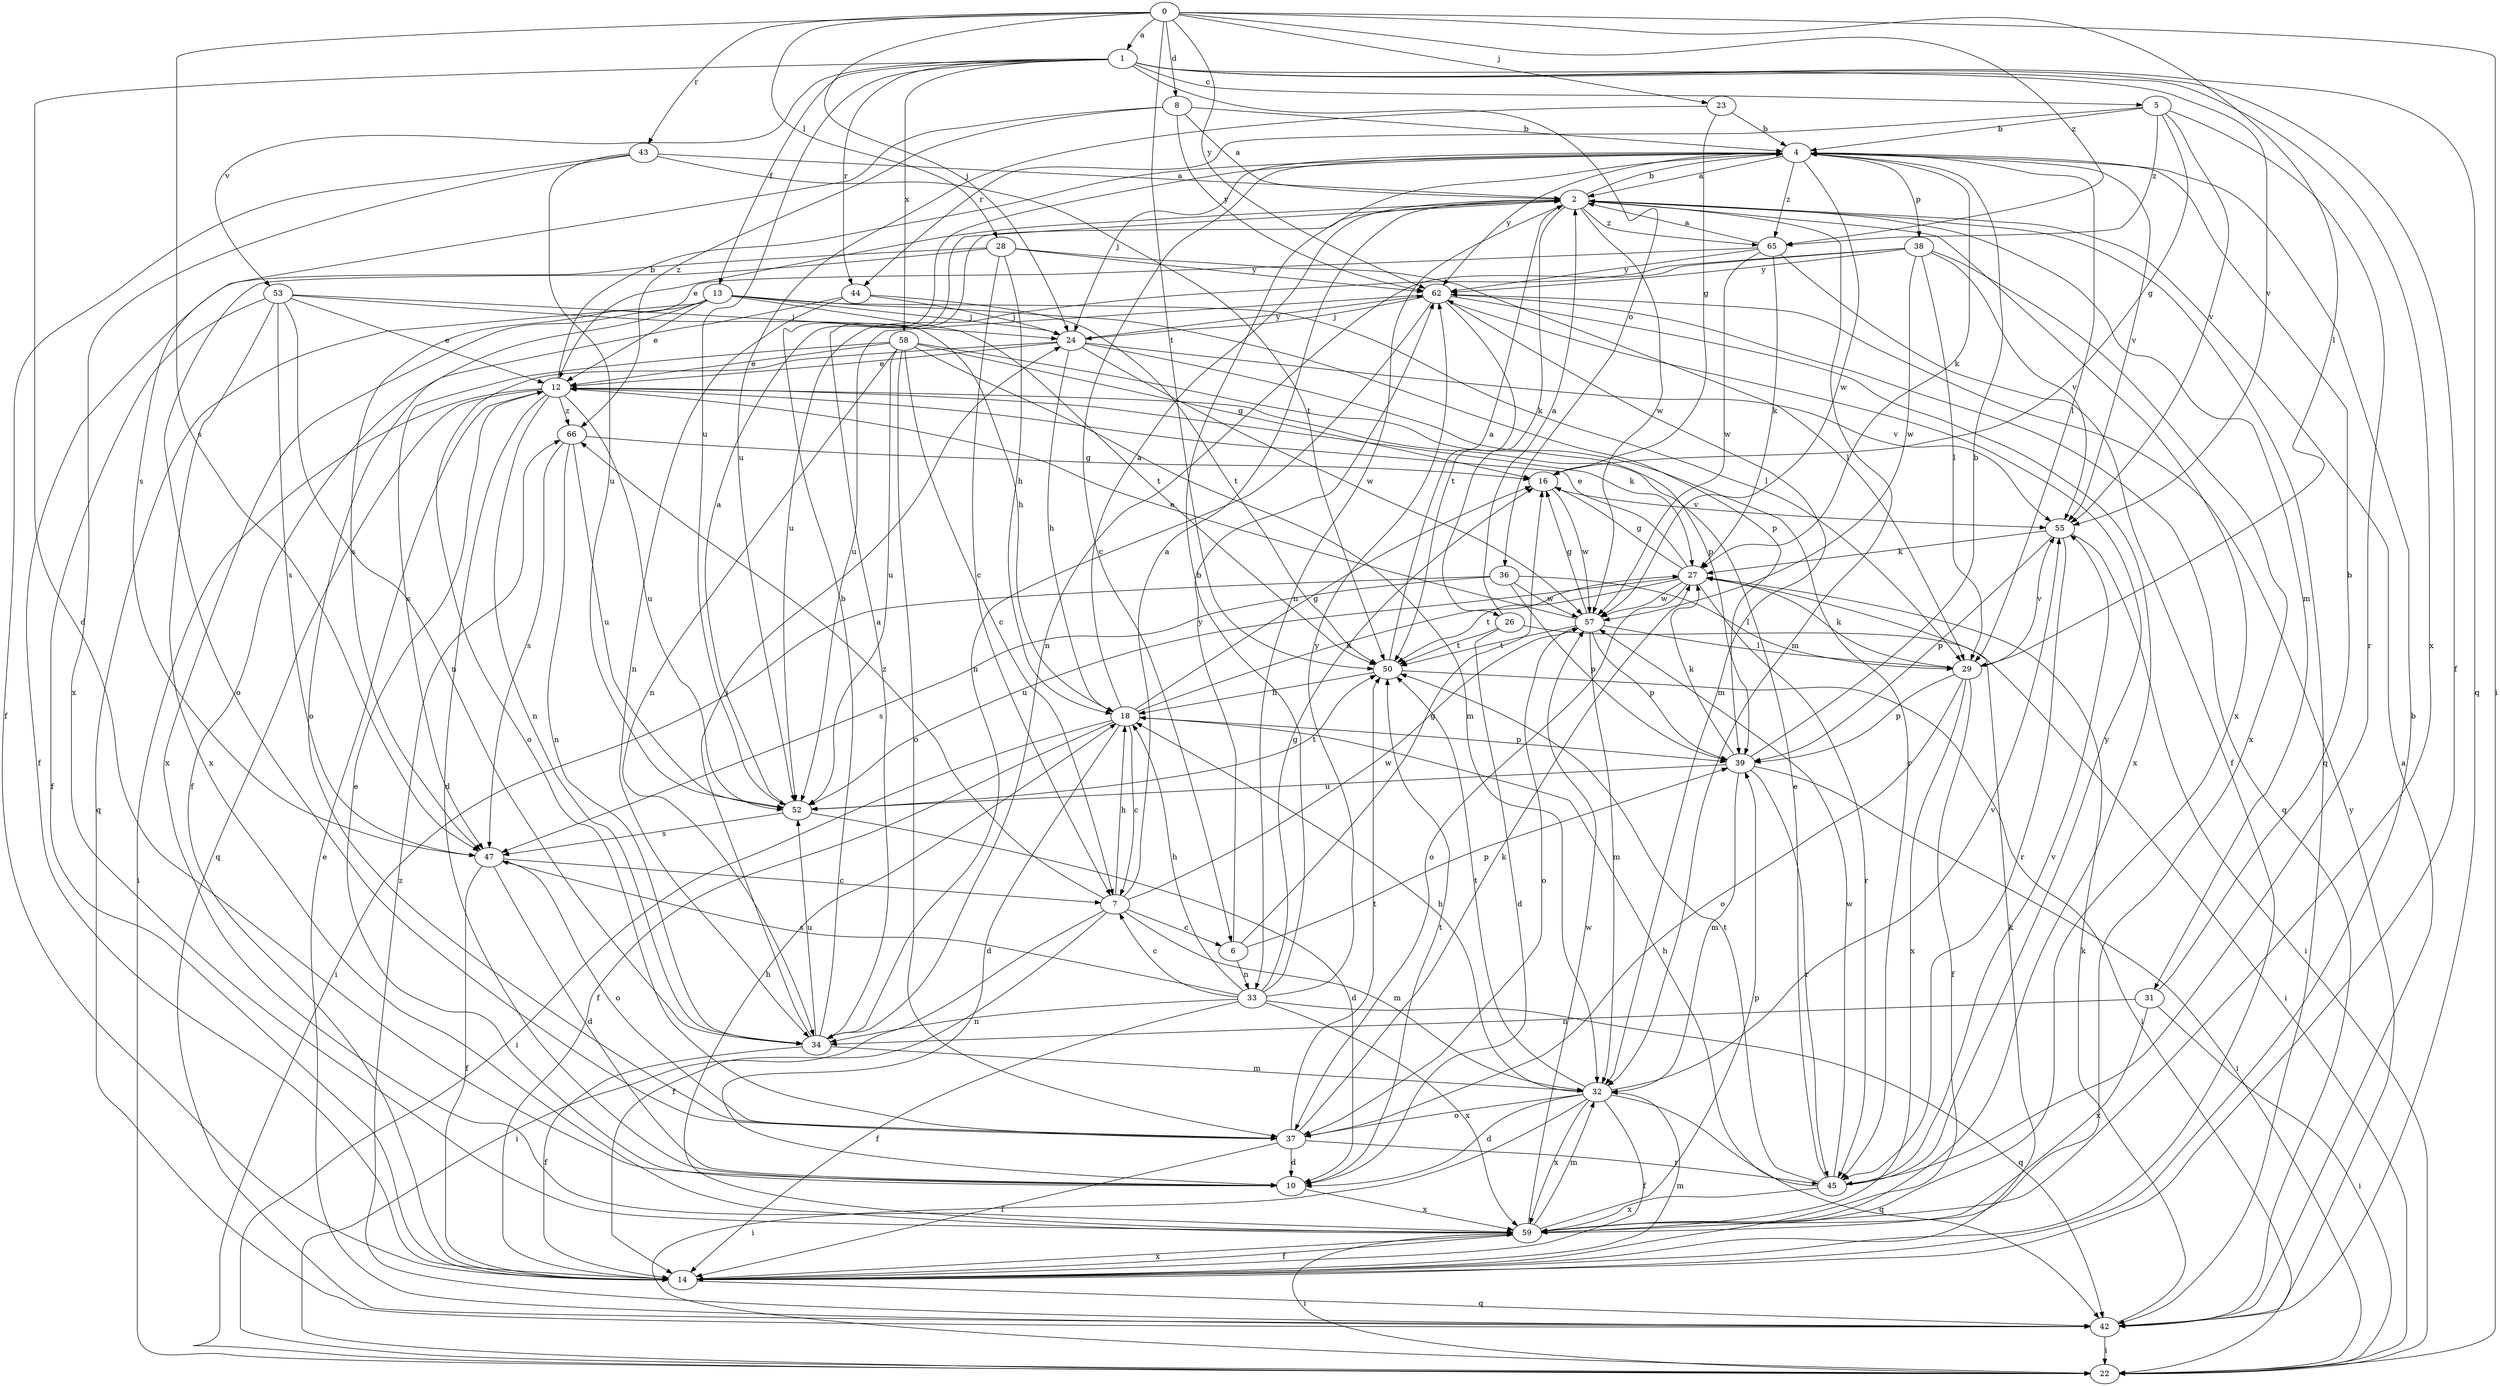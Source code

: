 strict digraph  {
0;
1;
2;
4;
5;
6;
7;
8;
10;
12;
13;
14;
16;
18;
22;
23;
24;
26;
27;
28;
29;
31;
32;
33;
34;
36;
37;
38;
39;
42;
43;
44;
45;
47;
50;
52;
53;
55;
57;
58;
59;
62;
65;
66;
0 -> 1  [label=a];
0 -> 8  [label=d];
0 -> 22  [label=i];
0 -> 23  [label=j];
0 -> 24  [label=j];
0 -> 28  [label=l];
0 -> 29  [label=l];
0 -> 43  [label=r];
0 -> 47  [label=s];
0 -> 50  [label=t];
0 -> 62  [label=y];
0 -> 65  [label=z];
1 -> 5  [label=c];
1 -> 10  [label=d];
1 -> 13  [label=f];
1 -> 14  [label=f];
1 -> 36  [label=o];
1 -> 42  [label=q];
1 -> 44  [label=r];
1 -> 52  [label=u];
1 -> 53  [label=v];
1 -> 55  [label=v];
1 -> 58  [label=x];
1 -> 59  [label=x];
2 -> 4  [label=b];
2 -> 12  [label=e];
2 -> 26  [label=k];
2 -> 31  [label=m];
2 -> 32  [label=m];
2 -> 33  [label=n];
2 -> 42  [label=q];
2 -> 57  [label=w];
2 -> 59  [label=x];
2 -> 65  [label=z];
4 -> 2  [label=a];
4 -> 6  [label=c];
4 -> 24  [label=j];
4 -> 27  [label=k];
4 -> 29  [label=l];
4 -> 38  [label=p];
4 -> 55  [label=v];
4 -> 57  [label=w];
4 -> 62  [label=y];
4 -> 65  [label=z];
5 -> 4  [label=b];
5 -> 16  [label=g];
5 -> 44  [label=r];
5 -> 45  [label=r];
5 -> 55  [label=v];
5 -> 65  [label=z];
6 -> 16  [label=g];
6 -> 33  [label=n];
6 -> 39  [label=p];
6 -> 62  [label=y];
7 -> 2  [label=a];
7 -> 6  [label=c];
7 -> 14  [label=f];
7 -> 18  [label=h];
7 -> 22  [label=i];
7 -> 32  [label=m];
7 -> 57  [label=w];
7 -> 66  [label=z];
8 -> 2  [label=a];
8 -> 4  [label=b];
8 -> 47  [label=s];
8 -> 62  [label=y];
8 -> 66  [label=z];
10 -> 12  [label=e];
10 -> 50  [label=t];
10 -> 59  [label=x];
12 -> 4  [label=b];
12 -> 10  [label=d];
12 -> 22  [label=i];
12 -> 27  [label=k];
12 -> 34  [label=n];
12 -> 42  [label=q];
12 -> 52  [label=u];
12 -> 66  [label=z];
13 -> 12  [label=e];
13 -> 24  [label=j];
13 -> 29  [label=l];
13 -> 37  [label=o];
13 -> 39  [label=p];
13 -> 42  [label=q];
13 -> 50  [label=t];
13 -> 59  [label=x];
14 -> 4  [label=b];
14 -> 27  [label=k];
14 -> 32  [label=m];
14 -> 42  [label=q];
14 -> 59  [label=x];
16 -> 55  [label=v];
16 -> 57  [label=w];
18 -> 2  [label=a];
18 -> 7  [label=c];
18 -> 10  [label=d];
18 -> 14  [label=f];
18 -> 16  [label=g];
18 -> 22  [label=i];
18 -> 27  [label=k];
18 -> 39  [label=p];
23 -> 4  [label=b];
23 -> 16  [label=g];
23 -> 52  [label=u];
24 -> 12  [label=e];
24 -> 18  [label=h];
24 -> 37  [label=o];
24 -> 45  [label=r];
24 -> 55  [label=v];
24 -> 57  [label=w];
24 -> 62  [label=y];
26 -> 2  [label=a];
26 -> 10  [label=d];
26 -> 22  [label=i];
26 -> 50  [label=t];
27 -> 12  [label=e];
27 -> 16  [label=g];
27 -> 37  [label=o];
27 -> 45  [label=r];
27 -> 50  [label=t];
27 -> 52  [label=u];
27 -> 57  [label=w];
28 -> 7  [label=c];
28 -> 14  [label=f];
28 -> 18  [label=h];
28 -> 29  [label=l];
28 -> 37  [label=o];
28 -> 62  [label=y];
29 -> 14  [label=f];
29 -> 27  [label=k];
29 -> 37  [label=o];
29 -> 39  [label=p];
29 -> 55  [label=v];
29 -> 59  [label=x];
31 -> 4  [label=b];
31 -> 22  [label=i];
31 -> 34  [label=n];
31 -> 59  [label=x];
32 -> 10  [label=d];
32 -> 14  [label=f];
32 -> 18  [label=h];
32 -> 22  [label=i];
32 -> 37  [label=o];
32 -> 42  [label=q];
32 -> 50  [label=t];
32 -> 55  [label=v];
32 -> 59  [label=x];
33 -> 4  [label=b];
33 -> 7  [label=c];
33 -> 14  [label=f];
33 -> 16  [label=g];
33 -> 18  [label=h];
33 -> 34  [label=n];
33 -> 42  [label=q];
33 -> 47  [label=s];
33 -> 59  [label=x];
33 -> 62  [label=y];
34 -> 2  [label=a];
34 -> 4  [label=b];
34 -> 14  [label=f];
34 -> 24  [label=j];
34 -> 32  [label=m];
34 -> 52  [label=u];
36 -> 22  [label=i];
36 -> 29  [label=l];
36 -> 39  [label=p];
36 -> 47  [label=s];
36 -> 57  [label=w];
37 -> 10  [label=d];
37 -> 14  [label=f];
37 -> 27  [label=k];
37 -> 45  [label=r];
37 -> 50  [label=t];
38 -> 29  [label=l];
38 -> 34  [label=n];
38 -> 52  [label=u];
38 -> 55  [label=v];
38 -> 57  [label=w];
38 -> 59  [label=x];
38 -> 62  [label=y];
39 -> 4  [label=b];
39 -> 22  [label=i];
39 -> 27  [label=k];
39 -> 32  [label=m];
39 -> 45  [label=r];
39 -> 52  [label=u];
42 -> 2  [label=a];
42 -> 12  [label=e];
42 -> 22  [label=i];
42 -> 27  [label=k];
42 -> 62  [label=y];
42 -> 66  [label=z];
43 -> 2  [label=a];
43 -> 14  [label=f];
43 -> 50  [label=t];
43 -> 52  [label=u];
43 -> 59  [label=x];
44 -> 14  [label=f];
44 -> 24  [label=j];
44 -> 34  [label=n];
44 -> 50  [label=t];
45 -> 12  [label=e];
45 -> 18  [label=h];
45 -> 50  [label=t];
45 -> 55  [label=v];
45 -> 57  [label=w];
45 -> 59  [label=x];
45 -> 62  [label=y];
47 -> 7  [label=c];
47 -> 10  [label=d];
47 -> 14  [label=f];
47 -> 37  [label=o];
50 -> 2  [label=a];
50 -> 18  [label=h];
50 -> 22  [label=i];
52 -> 2  [label=a];
52 -> 10  [label=d];
52 -> 47  [label=s];
52 -> 50  [label=t];
53 -> 12  [label=e];
53 -> 14  [label=f];
53 -> 18  [label=h];
53 -> 24  [label=j];
53 -> 34  [label=n];
53 -> 47  [label=s];
53 -> 59  [label=x];
55 -> 22  [label=i];
55 -> 27  [label=k];
55 -> 39  [label=p];
55 -> 45  [label=r];
57 -> 12  [label=e];
57 -> 16  [label=g];
57 -> 29  [label=l];
57 -> 32  [label=m];
57 -> 37  [label=o];
57 -> 39  [label=p];
57 -> 50  [label=t];
58 -> 7  [label=c];
58 -> 12  [label=e];
58 -> 16  [label=g];
58 -> 32  [label=m];
58 -> 34  [label=n];
58 -> 37  [label=o];
58 -> 39  [label=p];
58 -> 47  [label=s];
58 -> 52  [label=u];
59 -> 14  [label=f];
59 -> 18  [label=h];
59 -> 22  [label=i];
59 -> 32  [label=m];
59 -> 39  [label=p];
59 -> 57  [label=w];
62 -> 24  [label=j];
62 -> 32  [label=m];
62 -> 34  [label=n];
62 -> 42  [label=q];
62 -> 50  [label=t];
62 -> 52  [label=u];
62 -> 59  [label=x];
65 -> 2  [label=a];
65 -> 14  [label=f];
65 -> 27  [label=k];
65 -> 47  [label=s];
65 -> 57  [label=w];
65 -> 62  [label=y];
66 -> 16  [label=g];
66 -> 34  [label=n];
66 -> 47  [label=s];
66 -> 52  [label=u];
}
